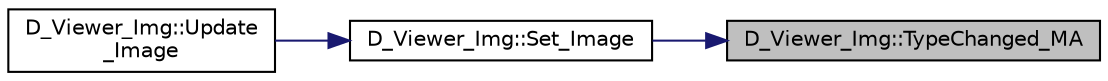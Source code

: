 digraph "D_Viewer_Img::TypeChanged_MA"
{
 // LATEX_PDF_SIZE
  edge [fontname="Helvetica",fontsize="10",labelfontname="Helvetica",labelfontsize="10"];
  node [fontname="Helvetica",fontsize="10",shape=record];
  rankdir="RL";
  Node1 [label="D_Viewer_Img::TypeChanged_MA",height=0.2,width=0.4,color="black", fillcolor="grey75", style="filled", fontcolor="black",tooltip=" "];
  Node1 -> Node2 [dir="back",color="midnightblue",fontsize="10",style="solid"];
  Node2 [label="D_Viewer_Img::Set_Image",height=0.2,width=0.4,color="black", fillcolor="white", style="filled",URL="$class_d___viewer___img.html#a4efe4e0b0ee3407fc3f159f5d538f90f",tooltip=" "];
  Node2 -> Node3 [dir="back",color="midnightblue",fontsize="10",style="solid"];
  Node3 [label="D_Viewer_Img::Update\l_Image",height=0.2,width=0.4,color="black", fillcolor="white", style="filled",URL="$class_d___viewer___img.html#a3f736582b45e620e2e1362b4f9bfa277",tooltip=" "];
}
